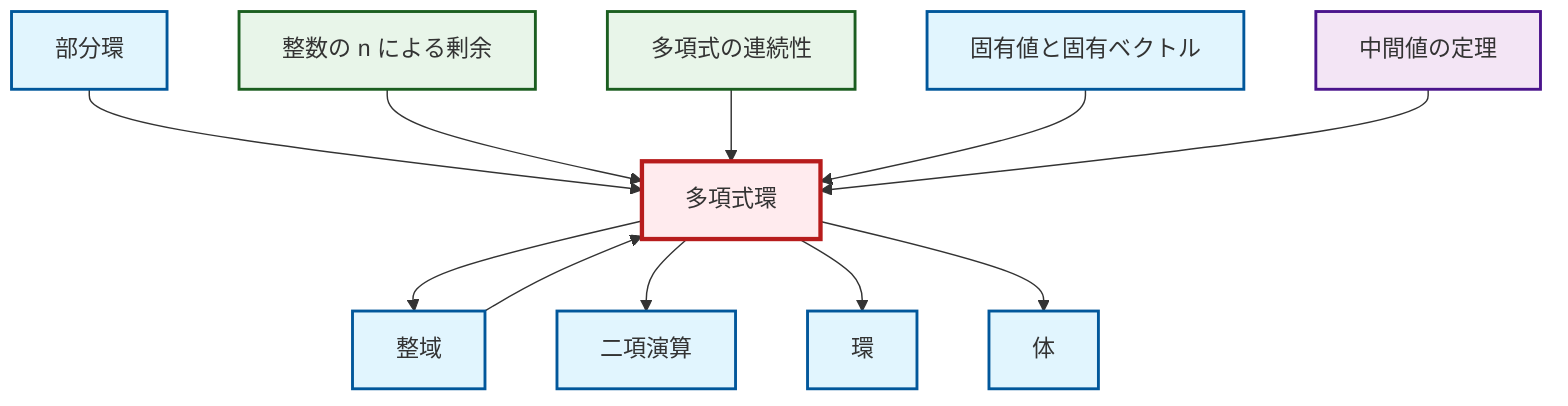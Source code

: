 graph TD
    classDef definition fill:#e1f5fe,stroke:#01579b,stroke-width:2px
    classDef theorem fill:#f3e5f5,stroke:#4a148c,stroke-width:2px
    classDef axiom fill:#fff3e0,stroke:#e65100,stroke-width:2px
    classDef example fill:#e8f5e9,stroke:#1b5e20,stroke-width:2px
    classDef current fill:#ffebee,stroke:#b71c1c,stroke-width:3px
    def-eigenvalue-eigenvector["固有値と固有ベクトル"]:::definition
    def-subring["部分環"]:::definition
    def-integral-domain["整域"]:::definition
    ex-quotient-integers-mod-n["整数の n による剰余"]:::example
    def-polynomial-ring["多項式環"]:::definition
    def-ring["環"]:::definition
    ex-polynomial-continuity["多項式の連続性"]:::example
    def-binary-operation["二項演算"]:::definition
    thm-intermediate-value["中間値の定理"]:::theorem
    def-field["体"]:::definition
    def-subring --> def-polynomial-ring
    def-polynomial-ring --> def-integral-domain
    ex-quotient-integers-mod-n --> def-polynomial-ring
    def-polynomial-ring --> def-binary-operation
    def-polynomial-ring --> def-ring
    def-polynomial-ring --> def-field
    ex-polynomial-continuity --> def-polynomial-ring
    def-eigenvalue-eigenvector --> def-polynomial-ring
    def-integral-domain --> def-polynomial-ring
    thm-intermediate-value --> def-polynomial-ring
    class def-polynomial-ring current